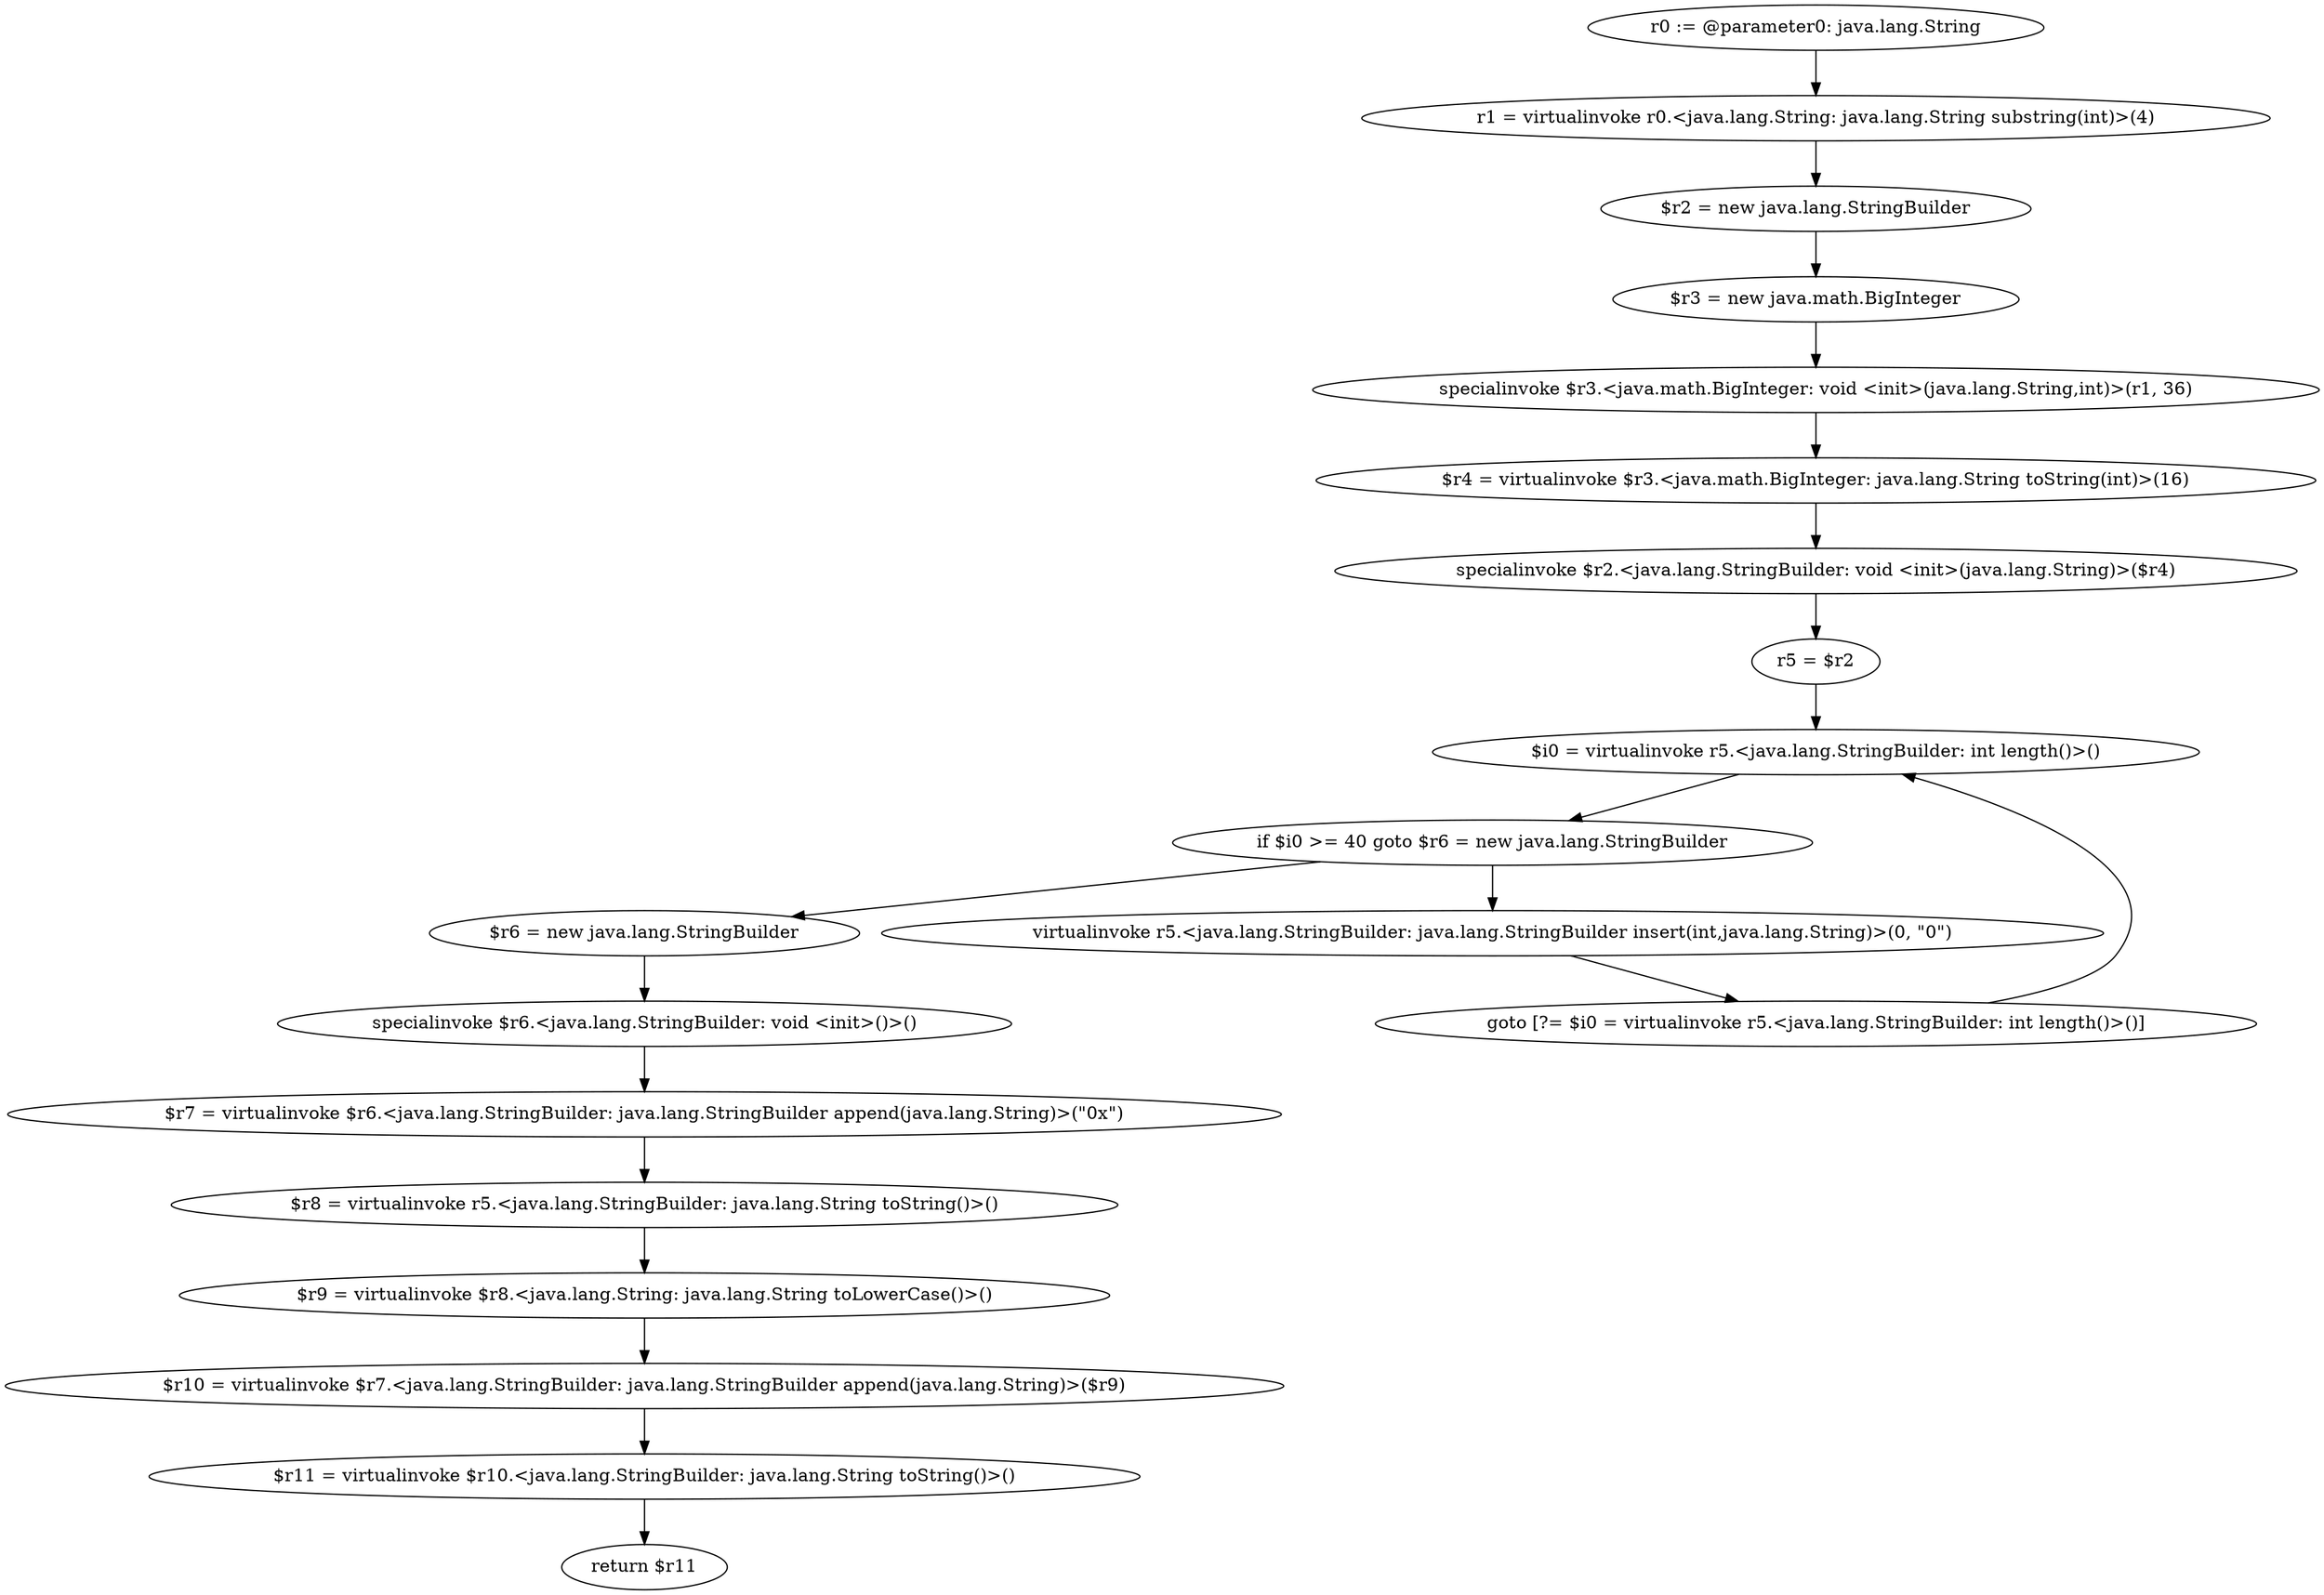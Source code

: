 digraph "unitGraph" {
    "r0 := @parameter0: java.lang.String"
    "r1 = virtualinvoke r0.<java.lang.String: java.lang.String substring(int)>(4)"
    "$r2 = new java.lang.StringBuilder"
    "$r3 = new java.math.BigInteger"
    "specialinvoke $r3.<java.math.BigInteger: void <init>(java.lang.String,int)>(r1, 36)"
    "$r4 = virtualinvoke $r3.<java.math.BigInteger: java.lang.String toString(int)>(16)"
    "specialinvoke $r2.<java.lang.StringBuilder: void <init>(java.lang.String)>($r4)"
    "r5 = $r2"
    "$i0 = virtualinvoke r5.<java.lang.StringBuilder: int length()>()"
    "if $i0 >= 40 goto $r6 = new java.lang.StringBuilder"
    "virtualinvoke r5.<java.lang.StringBuilder: java.lang.StringBuilder insert(int,java.lang.String)>(0, \"0\")"
    "goto [?= $i0 = virtualinvoke r5.<java.lang.StringBuilder: int length()>()]"
    "$r6 = new java.lang.StringBuilder"
    "specialinvoke $r6.<java.lang.StringBuilder: void <init>()>()"
    "$r7 = virtualinvoke $r6.<java.lang.StringBuilder: java.lang.StringBuilder append(java.lang.String)>(\"0x\")"
    "$r8 = virtualinvoke r5.<java.lang.StringBuilder: java.lang.String toString()>()"
    "$r9 = virtualinvoke $r8.<java.lang.String: java.lang.String toLowerCase()>()"
    "$r10 = virtualinvoke $r7.<java.lang.StringBuilder: java.lang.StringBuilder append(java.lang.String)>($r9)"
    "$r11 = virtualinvoke $r10.<java.lang.StringBuilder: java.lang.String toString()>()"
    "return $r11"
    "r0 := @parameter0: java.lang.String"->"r1 = virtualinvoke r0.<java.lang.String: java.lang.String substring(int)>(4)";
    "r1 = virtualinvoke r0.<java.lang.String: java.lang.String substring(int)>(4)"->"$r2 = new java.lang.StringBuilder";
    "$r2 = new java.lang.StringBuilder"->"$r3 = new java.math.BigInteger";
    "$r3 = new java.math.BigInteger"->"specialinvoke $r3.<java.math.BigInteger: void <init>(java.lang.String,int)>(r1, 36)";
    "specialinvoke $r3.<java.math.BigInteger: void <init>(java.lang.String,int)>(r1, 36)"->"$r4 = virtualinvoke $r3.<java.math.BigInteger: java.lang.String toString(int)>(16)";
    "$r4 = virtualinvoke $r3.<java.math.BigInteger: java.lang.String toString(int)>(16)"->"specialinvoke $r2.<java.lang.StringBuilder: void <init>(java.lang.String)>($r4)";
    "specialinvoke $r2.<java.lang.StringBuilder: void <init>(java.lang.String)>($r4)"->"r5 = $r2";
    "r5 = $r2"->"$i0 = virtualinvoke r5.<java.lang.StringBuilder: int length()>()";
    "$i0 = virtualinvoke r5.<java.lang.StringBuilder: int length()>()"->"if $i0 >= 40 goto $r6 = new java.lang.StringBuilder";
    "if $i0 >= 40 goto $r6 = new java.lang.StringBuilder"->"virtualinvoke r5.<java.lang.StringBuilder: java.lang.StringBuilder insert(int,java.lang.String)>(0, \"0\")";
    "if $i0 >= 40 goto $r6 = new java.lang.StringBuilder"->"$r6 = new java.lang.StringBuilder";
    "virtualinvoke r5.<java.lang.StringBuilder: java.lang.StringBuilder insert(int,java.lang.String)>(0, \"0\")"->"goto [?= $i0 = virtualinvoke r5.<java.lang.StringBuilder: int length()>()]";
    "goto [?= $i0 = virtualinvoke r5.<java.lang.StringBuilder: int length()>()]"->"$i0 = virtualinvoke r5.<java.lang.StringBuilder: int length()>()";
    "$r6 = new java.lang.StringBuilder"->"specialinvoke $r6.<java.lang.StringBuilder: void <init>()>()";
    "specialinvoke $r6.<java.lang.StringBuilder: void <init>()>()"->"$r7 = virtualinvoke $r6.<java.lang.StringBuilder: java.lang.StringBuilder append(java.lang.String)>(\"0x\")";
    "$r7 = virtualinvoke $r6.<java.lang.StringBuilder: java.lang.StringBuilder append(java.lang.String)>(\"0x\")"->"$r8 = virtualinvoke r5.<java.lang.StringBuilder: java.lang.String toString()>()";
    "$r8 = virtualinvoke r5.<java.lang.StringBuilder: java.lang.String toString()>()"->"$r9 = virtualinvoke $r8.<java.lang.String: java.lang.String toLowerCase()>()";
    "$r9 = virtualinvoke $r8.<java.lang.String: java.lang.String toLowerCase()>()"->"$r10 = virtualinvoke $r7.<java.lang.StringBuilder: java.lang.StringBuilder append(java.lang.String)>($r9)";
    "$r10 = virtualinvoke $r7.<java.lang.StringBuilder: java.lang.StringBuilder append(java.lang.String)>($r9)"->"$r11 = virtualinvoke $r10.<java.lang.StringBuilder: java.lang.String toString()>()";
    "$r11 = virtualinvoke $r10.<java.lang.StringBuilder: java.lang.String toString()>()"->"return $r11";
}
